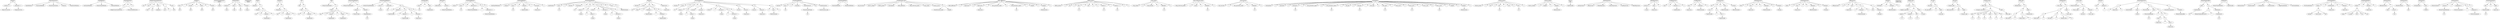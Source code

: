 ## This is a Graphviz .dot file (http://www.graphviz.org/)
## You can use the command 'dot -Tpdf this.dot > out.pdf' to render it.
digraph G {
group1864717649 [shape=record,label="Program:\n( )"];
assignment895888741 [label="contents+= *"];
rulecall1693001921 [label=TopLevelConstruct];
assignment259975155 [label="commands+= *"];
rulecall65193461 [label=Pragmadirectives];
alternatives1185453829 [shape=record,label="TopLevelConstruct:\n\|"];
rulecall422523322 [label=TypeDefinition];
rulecall1117882288 [label=FunctionDefinition];
rulecall983081320 [label=FunctionSpecfication];
rulecall792729251 [label=Theorem];
rulecall768781553 [label=TransformDefinition];
alternatives1669346044 [shape=record,label="TypeDefinition:\n\|"];
rulecall476863493 [label=SumTypeDefinition];
rulecall859223077 [label=ProductTypeDefinition];
rulecall188425110 [label=SubTypeDefinition];
group1775171551 [shape=record,label="Pragmadirectives:\n( )"];
keyword398197399 [label="'%'"];
alternatives296557529 [label="\|"];
rulecall1138273769 [label=BridgeConnectionDirective];
rulecall1572264514 [label=ProcessModelDirective];
keyword711574489 [label="';'?"];
group1399023262 [shape=record,label="BridgeConnectionDirective:\n( )"];
keyword1431453438 [label="'use'"];
keyword1054706396 [label="'acl2'"];
alternatives1523511765 [label="\|"];
keyword315702148 [label="'host'"];
keyword1446007534 [label="'@'"];
assignment74037662 [label="host= "];
rulecall688173215 [label=Ipaddress];
alternatives848474912 [label="\|"];
keyword1726034110 [label="'port'"];
keyword797819061 [label="':'"];
assignment595660179 [label="port= "];
rulecall70099312 [label=INT];
group1806042507 [shape=record,label="Ipaddress:\n( )"];
assignment711981090 [label="first= "];
rulecall19502441 [label=INT];
keyword1751552541 [label="'.'"];
assignment859261127 [label="second= "];
rulecall1716263019 [label=INT];
keyword730024726 [label="'.'"];
assignment1999225345 [label="third= "];
rulecall2119290195 [label=INT];
keyword2027425202 [label="'.'"];
assignment1228022340 [label="fourth= "];
rulecall1882380457 [label=INT];
assignment16365737 [shape=record,label="ProcessModelDirective:\ncheck?= "];
keyword955547801 [label="'check'"];
alternatives1611441601 [shape=record,label="PrimitiveType:\n\|"];
assignment102620921 [label="boolean?= "];
keyword1265373795 [label="'bool'"];
assignment1459659743 [label="char?= "];
keyword1386690131 [label="'char'"];
assignment983941352 [label="int?= "];
keyword292627157 [label="'int'"];
assignment1136489855 [label="string?= "];
keyword683919093 [label="'string'"];
rulecall27967830 [shape=record,label="TypeElement:\nOption"];
alternatives1022747013 [shape=record,label="Option:\n\|"];
rulecall1636916423 [label=Sequence];
group613030724 [label="( )"];
action204772391 [label="{Option}"];
group989204282 [label="( )"];
keyword689715240 [label="'opt'"];
keyword1572361844 [label="'\<'"];
assignment1971680328 [label="element= "];
rulecall2139105821 [label=TypeElement];
keyword932548797 [label="'\>'"];
alternatives679570381 [shape=record,label="Sequence:\n\|"];
rulecall695103435 [label=Set];
group1995996577 [label="( )"];
action148267425 [label="{Sequence}"];
group324868222 [label="( )"];
keyword815908571 [label="'seq'"];
keyword83992603 [label="'\<'"];
assignment1054933619 [label="element= "];
rulecall408695839 [label=TypeElement];
keyword1166304057 [label="'\>'"];
alternatives2066604620 [shape=record,label="Set:\n\|"];
rulecall1316847578 [label=Map];
group1940165706 [label="( )"];
action1172366039 [label="{Set}"];
group589028601 [label="( )"];
keyword925918548 [label="'set'"];
keyword1625399612 [label="'\<'"];
assignment576000429 [label="element= "];
rulecall1599401226 [label=TypeElement];
keyword1811560817 [label="'\>'"];
alternatives117411187 [shape=record,label="Map:\n\|"];
rulecall204287096 [label=PrimaryTypeElement];
group1961471050 [label="( )"];
action1323446807 [label="{Map}"];
group881633965 [label="( )"];
keyword1369902760 [label="'map'"];
keyword1754624810 [label="'\<'"];
assignment926455461 [label="domain= "];
rulecall1722845997 [label=TypeElement];
keyword252386077 [label="','"];
assignment1279538677 [label="range= "];
rulecall1060769638 [label=TypeElement];
keyword1563497039 [label="'\>'"];
group179648775 [shape=record,label="PrimaryTypeElement:\n( )"];
action1731415609 [label="{PrimaryTypeElement}"];
alternatives136133766 [label="\|"];
assignment1567356064 [label="primary= "];
rulecall2125828875 [label=PrimitiveType];
assignment51009634 [label="typeref= "];
crossreference1645395337 [label="\[TypeDefinition\]"];
rulecall1616808863 [label=ID];
group849441108 [shape=record,label="ProductTypeDefinition:\n( )"];
action1673131562 [label="{ProductTypeDefinition}"];
assignment347136289 [label="struct?= ?"];
keyword10916443 [label="'struct'"];
assignment968124618 [label="productID= "];
rulecall361808240 [label=ID];
group112890634 [label="( )?"];
keyword851115468 [label="'{'"];
assignment684859753 [label="element+= "];
rulecall1004207682 [label=TypedVariable];
group1772751088 [label="( )*"];
keyword211541140 [label="','"];
assignment905673991 [label="element+= "];
rulecall1505738004 [label=TypedVariable];
group1626067803 [label="( )?"];
keyword851889326 [label="'|'"];
assignment1547406516 [label="invariant= "];
rulecall663766391 [label=Expression];
keyword2026425658 [label="'}'"];
group1174906995 [shape=record,label="TypedVariable:\n( )"];
assignment1109442465 [label="name= "];
rulecall1123997053 [label=ID];
keyword2095145221 [label="':'"];
assignment131992282 [label="type= "];
rulecall613214642 [label=TypeElement];
group1086615607 [shape=record,label="Alternative:\n( )"];
action1948586095 [label="{Alternative}"];
assignment54242983 [label="product= "];
rulecall1959066816 [label=ProductTypeDefinition];
group400719783 [shape=record,label="SumTypeDefinition:\n( )"];
keyword1268298588 [label="'variant'"];
assignment352875038 [label="name= "];
rulecall1182379651 [label=ID];
keyword1113783980 [label="'{'"];
assignment1282320367 [label="alternatives+= "];
rulecall446739710 [label=ProductTypeDefinition];
group287706271 [label="( )*"];
keyword1155798921 [label="','"];
assignment2106360101 [label="alternatives+= "];
rulecall1653923118 [label=ProductTypeDefinition];
keyword1131902743 [label="'}'"];
group667646127 [shape=record,label="SubTypeDefinition:\n( )"];
action1054294234 [label="{SubTypeDefinition}"];
keyword2062456707 [label="'subtype'"];
assignment47814662 [label="name= "];
rulecall2116781810 [label=ID];
keyword2055129213 [label="'{'"];
assignment1948387902 [label="element= "];
rulecall980788500 [label=TypedVariable];
keyword407615678 [label="'|'"];
assignment343586538 [label="invariant= "];
rulecall535826524 [label=Expression];
keyword1894591905 [label="'}'"];
group1739029421 [shape=record,label="FunctionSpecfication:\n( )"];
keyword585937327 [label="'specification'"];
assignment1667272446 [label="name= "];
rulecall2063152918 [label=ID];
keyword652165623 [label="'('"];
keyword1635384650 [label="'function'"];
assignment109680869 [label="funcName= "];
rulecall905662117 [label=ID];
keyword1769435412 [label="'('"];
group1196053213 [label="( )?"];
assignment231646305 [label="param+= "];
rulecall1647271195 [label=Param];
group813854619 [label="( )*"];
keyword625680364 [label="','"];
assignment1566460552 [label="param+= "];
rulecall1157694397 [label=Param];
keyword1717326385 [label="')'"];
group454399337 [label="( )?"];
keyword883984009 [label="'returns'"];
keyword2036430665 [label="'('"];
assignment2099806094 [label="returnlist+= "];
rulecall1252070303 [label=Param];
group2056605836 [label="( )*"];
keyword146582440 [label="','"];
assignment911634750 [label="returnlist+= "];
rulecall1948885376 [label=Param];
keyword610832057 [label="')'"];
keyword1231323255 [label="')'"];
keyword1279182820 [label="'{'"];
assignment1965181506 [label="expr= "];
rulecall358555417 [label=BlockStatement];
keyword2027242237 [label="'}'"];
group1114553316 [shape=record,label="Theorem:\n( )"];
keyword628726193 [label="'theorem'"];
assignment1211362768 [label="name= "];
rulecall446930049 [label=ID];
group757441962 [label="( )?"];
keyword1148720558 [label="'forall'"];
keyword326249884 [label="'('"];
assignment364117223 [label="foralltag+= "];
rulecall356193038 [label=TypedVariable];
group292200802 [label="( )*"];
keyword334913566 [label="','"];
assignment430502467 [label="foralltag+= "];
rulecall1422274843 [label=TypedVariable];
keyword274987856 [label="')'"];
keyword808820690 [label="'|'?"];
assignment1850825085 [label="expression= "];
rulecall1612422430 [label=Expression];
group200991557 [shape=record,label="FunctionDefinition:\n( )"];
keyword72097809 [label="'function'"];
assignment412869701 [label="name= "];
rulecall2087046298 [label=ID];
keyword542763160 [label="'('"];
group1164974122 [label="( )?"];
assignment34501901 [label="param+= "];
rulecall1348298954 [label=Param];
group1060067185 [label="( )*"];
keyword2061216246 [label="','"];
assignment185343421 [label="param+= "];
rulecall816594734 [label=Param];
keyword1971151509 [label="')'"];
group1380905429 [label="( )?"];
keyword969207764 [label="'assumes'"];
assignment1749086861 [label="assumes= "];
rulecall756684840 [label=Expression];
group1983335642 [label="( )?"];
keyword1406323600 [label="'returns'"];
keyword1299588209 [label="'('"];
assignment575501256 [label="returnlist+= "];
rulecall1850784455 [label=Param];
group731607766 [label="( )*"];
keyword1471319672 [label="','"];
assignment505963637 [label="returnlist+= "];
rulecall1967481845 [label=Param];
keyword95990345 [label="')'"];
group1186610632 [label="( )?"];
keyword468509350 [label="'ensures'"];
assignment1164468453 [label="ensures= "];
rulecall1737977411 [label=Expression];
group92453115 [label="( )?"];
keyword314671614 [label="'measure'"];
assignment1858386130 [label="measure= "];
rulecall1756205735 [label=Expression];
group2021177897 [label="( )"];
keyword1713904297 [label="'{'"];
assignment761347222 [label="expr= "];
rulecall694004535 [label=BlockStatement];
keyword348779975 [label="'}'"];
group840063141 [shape=record,label="TransformDefinition:\n( )"];
keyword380852221 [label="'function'"];
assignment1383285263 [label="name= "];
rulecall156234315 [label=ID];
keyword691553463 [label="'='"];
keyword632877778 [label="'transform'"];
assignment1838399312 [label="transformed_fn= "];
crossreference465097987 [label="\[TransformableType\]"];
rulecall1884174143 [label=ID];
keyword302146950 [label="'by'"];
assignment1645945257 [label="transformation= "];
rulecall1071046692 [label="transformation_type"];
alternatives1050730286 [shape=record,label="TransformableType:\n\|"];
rulecall1057993513 [label=FunctionDefinition];
rulecall69389064 [label=TransformDefinition];
alternatives209575016 [shape=record,label="transformation_type:\n\|"];
rulecall882654054 [label="tail_recursion"];
rulecall1984450599 [label="remove_cdring"];
rulecall1679863661 [label="flatten_param"];
rulecall115122461 [label=isomorphism];
rulecall1397681579 [label="finite_difference"];
rulecall1739806349 [label="drop_irrelevant_param"];
rulecall109696721 [label="wrap_output"];
rulecall1706974036 [label="rename_param"];
group1094304253 [label="( )"];
action1011081321 [label="{transformation_type}"];
rulecall1957992046 [label=simplify];
group1665599319 [shape=record,label="finite_difference:\n( )"];
keyword1820198123 [label="'finite_difference'"];
keyword1335751077 [label="'{'"];
keyword524949982 [label="'expression'"];
keyword1156368607 [label="'='"];
assignment1487521269 [label="expression= "];
rulecall2014906268 [label=Expression];
keyword928150952 [label="','"];
keyword366668205 [label="'new_parameter_name'"];
keyword55181454 [label="'='"];
assignment861913756 [label="new_parameter_name= "];
rulecall386141802 [label=ID];
keyword1431374502 [label="','"];
keyword105660146 [label="'simplify'"];
keyword1271551877 [label="'='"];
assignment2081056712 [label="simplify= "];
rulecall567498453 [label=BooleanLiteral];
keyword1175410611 [label="'}'"];
group1608533640 [shape=record,label="flatten_param:\n( )"];
keyword1895521947 [label="'flatten_param'"];
keyword1269156783 [label="'{'"];
keyword2007744423 [label="'old'"];
keyword706900956 [label="'='"];
assignment8908677 [label="old= "];
rulecall1696244873 [label=ID];
keyword1340504330 [label="','"];
keyword1994608569 [label="'new'"];
keyword1227324711 [label="'='"];
keyword2041161318 [label="'\['"];
assignment91995760 [label="newlist+= "];
rulecall1770629089 [label=ID];
keyword456466866 [label="','"];
assignment790310436 [label="newlist+= +"];
rulecall2001440137 [label=ID];
keyword1406769710 [label="'\]'"];
keyword1632835926 [label="'}'"];
group391078230 [shape=record,label="wrap_output:\n( )"];
keyword1011061235 [label="'wrap_output'"];
keyword601121983 [label="'{'"];
keyword1513377850 [label="'wrap_function'"];
keyword916312059 [label="'='"];
assignment384900306 [label="identifier= "];
rulecall377516847 [label=ID];
keyword1858950213 [label="'}'"];
group913812592 [shape=record,label="drop_irrelevant_param:\n( )"];
keyword687747552 [label="'drop_irrelevant_param'"];
keyword1030895323 [label="'{'"];
keyword957948492 [label="'param'"];
keyword847650099 [label="'='"];
assignment1806584754 [label="identifier= "];
rulecall1204190450 [label=ID];
keyword926760196 [label="'}'"];
group902873429 [shape=record,label="tail_recursion:\n( )"];
keyword750448518 [label="'tail_recursion'"];
keyword1492072207 [label="'{'"];
keyword107275275 [label="'new_parameter_name'"];
keyword890062843 [label="'='"];
assignment1320179715 [label="identifier= "];
rulecall1866877333 [label=ID];
keyword1319349450 [label="'}'"];
group298715258 [shape=record,label="isomorphism:\n( )"];
keyword1567767040 [label="'isomorphism'"];
keyword10865370 [label="'{'"];
keyword1395913720 [label="'parameter'"];
keyword853519420 [label="'='"];
assignment2117153373 [label="parameter= "];
rulecall1357698139 [label=ID];
keyword478953869 [label="','"];
keyword1409130604 [label="'new_parameter_name'"];
keyword615109524 [label="'='"];
assignment315721046 [label="new_parameter_name= "];
rulecall1823424168 [label=ID];
keyword1391398289 [label="','"];
keyword942690603 [label="'old_type'"];
keyword651532366 [label="'='"];
assignment865777730 [label="old_type= "];
rulecall431208485 [label=ID];
keyword598743857 [label="','"];
keyword690872545 [label="'new_type'"];
keyword1335035182 [label="'='"];
assignment1273359977 [label="new_type= "];
rulecall1747918263 [label=ID];
keyword784581307 [label="','"];
keyword2041448504 [label="'old_to_new'"];
keyword492578754 [label="'='"];
assignment219042683 [label="old_to_new= "];
rulecall1038655099 [label=ID];
keyword881770038 [label="','"];
keyword1217461586 [label="'new_to_old'"];
keyword930806448 [label="'='"];
assignment1310241122 [label="new_to_old= "];
rulecall262592921 [label=ID];
keyword1083428690 [label="','"];
keyword542904970 [label="'simplify'"];
keyword734274626 [label="'='"];
assignment311909042 [label="simplify= "];
rulecall1285615341 [label=BooleanLiteral];
keyword212368817 [label="'}'"];
group105164370 [shape=record,label="rename_param:\n( )"];
keyword783165154 [label="'rename_param'"];
keyword1706189404 [label="'{'"];
keyword716758702 [label="'old'"];
keyword162386837 [label="'='"];
assignment1458273652 [label="old= "];
rulecall549274999 [label=ID];
keyword1276944992 [label="','"];
keyword726331661 [label="'new'"];
keyword650590669 [label="'='"];
assignment1822119583 [label="new= "];
rulecall1170073294 [label=ID];
keyword964929005 [label="'}'"];
group647363137 [shape=record,label="remove_cdring:\n( )"];
keyword277643170 [label="'remove_cdring'"];
keyword976052459 [label="'{'"];
keyword514131598 [label="'simplify'"];
keyword392933609 [label="'='"];
assignment1684651209 [label="simplify= "];
rulecall890417815 [label=BooleanLiteral];
keyword62211021 [label="'}'"];
assignment1234388906 [shape=record,label="Param:\ntag= "];
rulecall1622488485 [label=TypedVariable];
alternatives1075029294 [shape=record,label="BlockStatement:\n\|"];
rulecall1771126218 [label=LetExpression];
rulecall988584261 [label=IfExpression];
rulecall1941805984 [label=WhenExpression];
rulecall786070060 [label=UnlessExpression];
rulecall1321561424 [label=CondExpression];
rulecall280884092 [label=BlockExpression];
group255986256 [shape=record,label="BlockExpression:\n( )"];
assignment1924401806 [label="isreturn?= ?"];
keyword394151525 [label="'return'"];
assignment1755804133 [label="expr= "];
rulecall721527987 [label=Expression];
keyword1999173163 [label="';'"];
group622486074 [shape=record,label="CondExpression:\n( )"];
keyword1085429138 [label="'cond'"];
keyword323562552 [label="'{'"];
assignment601885140 [label="branches+= +"];
rulecall1436394528 [label=CondBranches];
keyword122774980 [label="'}'"];
group1571004922 [shape=record,label="CondBranches:\n( )"];
assignment2125380915 [label="test= "];
rulecall1177201250 [label=Expression];
keyword1255774246 [label="'{'"];
assignment179657974 [label="thenexpr= "];
rulecall33111990 [label=BlockStatement];
keyword311688273 [label="'}'"];
group344805005 [shape=record,label="LetExpression:\n( )"];
keyword880800262 [label="'let'"];
group2092134320 [label="( )"];
assignment1901028611 [label="vars+= "];
rulecall264807553 [label=TypedVariable];
group1147967676 [label="( )*"];
keyword591765870 [label="','"];
assignment698924920 [label="vars+= "];
rulecall1670310496 [label=TypedVariable];
keyword1132935125 [label="'='"];
assignment1304932378 [label="first= "];
rulecall561546661 [label=BlockStatement];
assignment900838912 [label="second= "];
rulecall1332877052 [label=BlockStatement];
group1069885544 [shape=record,label="WhenExpression:\n( )"];
keyword1517672344 [label="'when'"];
keyword1657568096 [label="'('"];
assignment1029063731 [label="test= "];
rulecall734440857 [label=Expression];
keyword1601926766 [label="')'"];
keyword1584206234 [label="'{'"];
assignment1368764856 [label="thenexpr= "];
rulecall1327588470 [label=BlockStatement];
keyword1265480698 [label="'}'"];
assignment2109381324 [label="elseexpr= "];
rulecall31390898 [label=Elseexpr];
group1159211563 [shape=record,label="UnlessExpression:\n( )"];
keyword1674355473 [label="'unless'"];
keyword1242114398 [label="'('"];
assignment1019508673 [label="test= "];
rulecall948525824 [label=Expression];
keyword1054585643 [label="')'"];
keyword1033580151 [label="'{'"];
assignment578694266 [label="thenexpr= "];
rulecall1356673646 [label=BlockStatement];
keyword863801781 [label="'}'"];
assignment1467021627 [label="elseexpr= "];
rulecall71176787 [label=Elseexpr];
group1036590840 [shape=record,label="IfExpression:\n( )"];
action1785709005 [label="{IfExpression}"];
keyword973489306 [label="'if'"];
keyword1314809091 [label="'('"];
assignment999660782 [label="test= "];
rulecall1676717375 [label=Expression];
keyword794842104 [label="')'"];
group659222554 [label="( )"];
keyword436334477 [label="'{'"];
assignment233071311 [label="thenexpr= "];
rulecall548802328 [label=BlockStatement];
keyword1351414068 [label="'}'"];
group1164181807 [label="( )"];
keyword1807282518 [label="'else'"];
assignment2070343158 [label="elseexpr= "];
rulecall1280616191 [label=Elseexpr];
group702327587 [shape=record,label="Elseexpr:\n( )"];
action96656655 [label="{Elseexpr}"];
keyword1225230620 [label="'{'"];
assignment537767325 [label="elseexpr= "];
rulecall1816432396 [label=BlockStatement];
keyword2138901806 [label="'}'"];
rulecall779904217 [shape=record,label="Expression:\nImplies_expr"];
group180823220 [shape=record,label="Implies_expr:\n( )"];
rulecall475914749 [label="Or_expr"];
group1198199092 [label="( )*"];
action253741626 [label="{Implies_expr.left=}"];
alternatives412918410 [label="\|"];
assignment734910377 [label="implies?= "];
keyword875594069 [label="'==\>'"];
assignment1167053811 [label="implied?= "];
keyword947564858 [label="'\<=='"];
assignment2102348035 [label="iff?= "];
keyword1304774102 [label="'\<=\>'"];
assignment1986926550 [label="right= "];
rulecall712536945 [label="Or_expr"];
group468753216 [shape=record,label="Or_expr:\n( )"];
rulecall817765006 [label="And_expr"];
group477159020 [label="( )*"];
action2080162753 [label="{Or_expr.left=}"];
keyword2108341199 [label="'||'"];
assignment1654592929 [label="right= "];
rulecall2022061088 [label="And_expr"];
group1710821946 [shape=record,label="And_expr:\n( )"];
rulecall2033222055 [label="Compare_expr"];
group1294317961 [label="( )*"];
action1460510609 [label="{And_expr.left=}"];
keyword509838948 [label="'\&\&'"];
assignment858140496 [label="right= "];
rulecall190328177 [label="Compare_expr"];
group1403990348 [shape=record,label="Compare_expr:\n( )"];
rulecall847097017 [label="Math_expr"];
group1751506367 [label="( )*"];
action1781999217 [label="{Compare_expr.left=}"];
alternatives1751767240 [label="\|"];
assignment1114022360 [label="geq?= "];
keyword78119950 [label="'\>='"];
assignment1467985476 [label="leq?= "];
keyword1911981051 [label="'\<='"];
assignment115971196 [label="eq?= "];
keyword1109752027 [label="'=='"];
assignment1745019733 [label="neq?= "];
keyword766397685 [label="'!='"];
assignment1731094344 [label="gt?= "];
keyword237250774 [label="'\>'"];
assignment1908632076 [label="lt?= "];
keyword785729829 [label="'\<'"];
assignment987066256 [label="right= "];
rulecall657238140 [label="Math_expr"];
group353927812 [shape=record,label="Math_expr:\n( )"];
rulecall877233210 [label=Multiplication];
group2145458465 [label="( )*"];
alternatives2071587737 [label="\|"];
group1791074953 [label="( )"];
action991691255 [label="{Plus.left=}"];
keyword1279471524 [label="'+'"];
group2027040918 [label="( )"];
action526385391 [label="{Minus.left=}"];
keyword1143515469 [label="'-'"];
assignment298029155 [label="right= "];
rulecall2021413965 [label=Multiplication];
group1728333013 [shape=record,label="Multiplication:\n( )"];
rulecall463909184 [label="Unary_expr"];
group1718086585 [label="( )*"];
alternatives1806315422 [label="\|"];
group1911476378 [label="( )"];
action881397918 [label="{Multi.left=}"];
keyword1844055957 [label="'*'"];
group1468402537 [label="( )"];
action1357609731 [label="{Div.left=}"];
keyword748325984 [label="'/'"];
group288467137 [label="( )"];
action1980441805 [label="{Modulo.left=}"];
keyword2108914284 [label="'%'"];
assignment87167030 [label="right= "];
rulecall425318385 [label="Unary_expr"];
alternatives911975771 [shape=record,label="Unary_expr:\n\|"];
rulecall315839996 [label=PrimaryExpression];
group1348323814 [label="( )"];
action1174126715 [label="{Unary_expr}"];
assignment306864490 [label="op= "];
rulecall2035318533 [label=OpUnary];
assignment1199344432 [label="operand= "];
rulecall1553953724 [label="Unary_expr"];
alternatives488577140 [shape=record,label="OpUnary:\n\|"];
assignment1741546629 [label="not?= "];
keyword1154205255 [label="'!'"];
assignment1676566513 [label="negation?= "];
keyword114767680 [label="'-'"];
alternatives238420691 [shape=record,label="PrimaryExpression:\n\|"];
group349508780 [label="( )"];
keyword97894416 [label="'('"];
rulecall2001778992 [label=Expression];
keyword981961437 [label="')'"];
group77146052 [label="( )"];
action953496463 [label="{LiteralValue}"];
assignment321630661 [label="value= "];
rulecall360452127 [label=Literal];
group1486271091 [label="( )"];
action1238285221 [label="{FunctionCall}"];
assignment128290496 [label="func= "];
crossreference1923910339 [label="\[FunctionDefinition\]"];
rulecall524594127 [label=ID];
group594229265 [label="( )"];
keyword135491890 [label="'('"];
group520034401 [label="( )?"];
assignment610259618 [label="args+= "];
rulecall1876598333 [label=Expression];
group1578032520 [label="( )*"];
keyword1292348826 [label="','"];
assignment735942731 [label="args+= "];
rulecall2012986918 [label=Expression];
keyword1900909904 [label="')'"];
group1502078060 [label="( )"];
action689764795 [label="{VariableAssignment}"];
assignment1858351891 [label="variable= "];
rulecall1933495438 [label=ElementTagQualifier];
group368894465 [shape=record,label="ElementTagQualifier:\n( )"];
assignment1533218852 [label="child= "];
crossreference342945008 [label="\[Subelement\]"];
rulecall296683596 [label=ID];
group1672551570 [label="( )*"];
group537969392 [label="( )"];
action865385838 [label="{ElementTagQualifier.left=}"];
keyword1519398456 [label="'.'"];
assignment825162868 [label="subelement= "];
crossreference395292643 [label="\[Subelement\]"];
rulecall31858609 [label=ID];
alternatives1524371547 [shape=record,label="Subelement:\n\|"];
rulecall483891752 [label=ProductTypeDefinition];
rulecall1984814822 [label=TypedVariable];
alternatives1197956105 [shape=record,label="Literal:\n\|"];
rulecall2097398390 [label=BooleanLiteral];
rulecall1571098916 [label=NumberLiteral];
rulecall1158110872 [label=StringLiteral];
rulecall956159269 [label=ProductLiteral];
rulecall1536073790 [label=SingleValueBuiltins];
rulecall777496154 [label=TwoValueBuiltins];
group1364971158 [shape=record,label="TwoValueBuiltins:\n( )"];
action123305317 [label="{TwoValueBuiltins}"];
assignment695775968 [label="builtin= "];
alternatives982426851 [label="\|"];
keyword900653658 [label="'member'"];
keyword2035291103 [label="'remove_first'"];
keyword357781927 [label="'add'"];
keyword1513440850 [label="'('"];
assignment407622524 [label="firstElement= "];
rulecall1643967809 [label=Expression];
keyword1856851632 [label="','"];
assignment517636833 [label="element= "];
rulecall1481405045 [label=Expression];
keyword1587331776 [label="')'"];
group1522589549 [shape=record,label="SingleValueBuiltins:\n( )"];
assignment273122142 [label="builtin= "];
alternatives723752185 [label="\|"];
keyword319936927 [label="'empty'"];
keyword1341540135 [label="'is_empty'"];
keyword1661427956 [label="'first'"];
keyword1421124657 [label="'rest'"];
keyword1232355865 [label="'last'"];
keyword877063023 [label="'('"];
assignment1822305747 [label="element= "];
rulecall1302050621 [label=Expression];
keyword494569821 [label="')'"];
group1987408993 [shape=record,label="BooleanLiteral:\n( )"];
action1970005075 [label="{BooleanLiteral}"];
alternatives1753661336 [label="\|"];
keyword570422196 [label="'false'"];
assignment2087996822 [label="isTrue?= "];
keyword1452762935 [label="'true'"];
group187721730 [shape=record,label="NumberLiteral:\n( )"];
action1426868355 [label="{NumberLiteral}"];
assignment189445961 [label="value= "];
rulecall1711921096 [label=INT];
group1852953459 [shape=record,label="StringLiteral:\n( )"];
action1502529134 [label="{StringLiteral}"];
assignment127980265 [label="value= "];
rulecall792719938 [label=STRING];
group1328895645 [shape=record,label="ProductLiteral:\n( )"];
action1613186211 [label="{ProductLiteral}"];
assignment1628562900 [label="product= "];
crossreference829204054 [label="\[ProductTypeDefinition\]"];
rulecall1418235736 [label=ID];
keyword248564534 [label="'{'"];
assignment1610719357 [label="assignment+= "];
rulecall881583165 [label=ProductAssignment];
group619270075 [label="( )*"];
keyword745060715 [label="','"];
assignment1091040979 [label="assignment+= "];
rulecall709253314 [label=ProductAssignment];
keyword1153191590 [label="'}'"];
group762713275 [shape=record,label="ProductAssignment:\n( )"];
assignment1404690088 [label="left= "];
crossreference1268845653 [label="\[TypedVariable\]"];
rulecall1833874169 [label=ID];
keyword1887477799 [label="'='"];
assignment1842445313 [label="right= "];
rulecall777066058 [label=Expression];
assignment895888741->rulecall1693001921 [];
group1864717649->assignment895888741 [];
assignment259975155->rulecall65193461 [];
group1864717649->assignment259975155 [];
alternatives1185453829->rulecall422523322 [];
alternatives1185453829->rulecall1117882288 [];
alternatives1185453829->rulecall983081320 [];
alternatives1185453829->rulecall792729251 [];
alternatives1185453829->rulecall768781553 [];
alternatives1669346044->rulecall476863493 [];
alternatives1669346044->rulecall859223077 [];
alternatives1669346044->rulecall188425110 [];
group1775171551->keyword398197399 [];
alternatives296557529->rulecall1138273769 [];
alternatives296557529->rulecall1572264514 [];
group1775171551->alternatives296557529 [];
group1775171551->keyword711574489 [];
group1399023262->keyword1431453438 [];
group1399023262->keyword1054706396 [];
alternatives1523511765->keyword315702148 [];
alternatives1523511765->keyword1446007534 [];
group1399023262->alternatives1523511765 [];
assignment74037662->rulecall688173215 [];
group1399023262->assignment74037662 [];
alternatives848474912->keyword1726034110 [];
alternatives848474912->keyword797819061 [];
group1399023262->alternatives848474912 [];
assignment595660179->rulecall70099312 [];
group1399023262->assignment595660179 [];
assignment711981090->rulecall19502441 [];
group1806042507->assignment711981090 [];
group1806042507->keyword1751552541 [];
assignment859261127->rulecall1716263019 [];
group1806042507->assignment859261127 [];
group1806042507->keyword730024726 [];
assignment1999225345->rulecall2119290195 [];
group1806042507->assignment1999225345 [];
group1806042507->keyword2027425202 [];
assignment1228022340->rulecall1882380457 [];
group1806042507->assignment1228022340 [];
assignment16365737->keyword955547801 [];
assignment102620921->keyword1265373795 [];
alternatives1611441601->assignment102620921 [];
assignment1459659743->keyword1386690131 [];
alternatives1611441601->assignment1459659743 [];
assignment983941352->keyword292627157 [];
alternatives1611441601->assignment983941352 [];
assignment1136489855->keyword683919093 [];
alternatives1611441601->assignment1136489855 [];
alternatives1022747013->rulecall1636916423 [];
group613030724->action204772391 [];
group989204282->keyword689715240 [];
group989204282->keyword1572361844 [];
assignment1971680328->rulecall2139105821 [];
group989204282->assignment1971680328 [];
group989204282->keyword932548797 [];
group613030724->group989204282 [];
alternatives1022747013->group613030724 [];
alternatives679570381->rulecall695103435 [];
group1995996577->action148267425 [];
group324868222->keyword815908571 [];
group324868222->keyword83992603 [];
assignment1054933619->rulecall408695839 [];
group324868222->assignment1054933619 [];
group324868222->keyword1166304057 [];
group1995996577->group324868222 [];
alternatives679570381->group1995996577 [];
alternatives2066604620->rulecall1316847578 [];
group1940165706->action1172366039 [];
group589028601->keyword925918548 [];
group589028601->keyword1625399612 [];
assignment576000429->rulecall1599401226 [];
group589028601->assignment576000429 [];
group589028601->keyword1811560817 [];
group1940165706->group589028601 [];
alternatives2066604620->group1940165706 [];
alternatives117411187->rulecall204287096 [];
group1961471050->action1323446807 [];
group881633965->keyword1369902760 [];
group881633965->keyword1754624810 [];
assignment926455461->rulecall1722845997 [];
group881633965->assignment926455461 [];
group881633965->keyword252386077 [];
assignment1279538677->rulecall1060769638 [];
group881633965->assignment1279538677 [];
group881633965->keyword1563497039 [];
group1961471050->group881633965 [];
alternatives117411187->group1961471050 [];
group179648775->action1731415609 [];
assignment1567356064->rulecall2125828875 [];
alternatives136133766->assignment1567356064 [];
crossreference1645395337->rulecall1616808863 [];
assignment51009634->crossreference1645395337 [];
alternatives136133766->assignment51009634 [];
group179648775->alternatives136133766 [];
group849441108->action1673131562 [];
assignment347136289->keyword10916443 [];
group849441108->assignment347136289 [];
assignment968124618->rulecall361808240 [];
group849441108->assignment968124618 [];
group112890634->keyword851115468 [];
assignment684859753->rulecall1004207682 [];
group112890634->assignment684859753 [];
group1772751088->keyword211541140 [];
assignment905673991->rulecall1505738004 [];
group1772751088->assignment905673991 [];
group112890634->group1772751088 [];
group1626067803->keyword851889326 [];
assignment1547406516->rulecall663766391 [];
group1626067803->assignment1547406516 [];
group112890634->group1626067803 [];
group112890634->keyword2026425658 [];
group849441108->group112890634 [];
assignment1109442465->rulecall1123997053 [];
group1174906995->assignment1109442465 [];
group1174906995->keyword2095145221 [];
assignment131992282->rulecall613214642 [];
group1174906995->assignment131992282 [];
group1086615607->action1948586095 [];
assignment54242983->rulecall1959066816 [];
group1086615607->assignment54242983 [];
group400719783->keyword1268298588 [];
assignment352875038->rulecall1182379651 [];
group400719783->assignment352875038 [];
group400719783->keyword1113783980 [];
assignment1282320367->rulecall446739710 [];
group400719783->assignment1282320367 [];
group287706271->keyword1155798921 [];
assignment2106360101->rulecall1653923118 [];
group287706271->assignment2106360101 [];
group400719783->group287706271 [];
group400719783->keyword1131902743 [];
group667646127->action1054294234 [];
group667646127->keyword2062456707 [];
assignment47814662->rulecall2116781810 [];
group667646127->assignment47814662 [];
group667646127->keyword2055129213 [];
assignment1948387902->rulecall980788500 [];
group667646127->assignment1948387902 [];
group667646127->keyword407615678 [];
assignment343586538->rulecall535826524 [];
group667646127->assignment343586538 [];
group667646127->keyword1894591905 [];
group1739029421->keyword585937327 [];
assignment1667272446->rulecall2063152918 [];
group1739029421->assignment1667272446 [];
group1739029421->keyword652165623 [];
group1739029421->keyword1635384650 [];
assignment109680869->rulecall905662117 [];
group1739029421->assignment109680869 [];
group1739029421->keyword1769435412 [];
assignment231646305->rulecall1647271195 [];
group1196053213->assignment231646305 [];
group813854619->keyword625680364 [];
assignment1566460552->rulecall1157694397 [];
group813854619->assignment1566460552 [];
group1196053213->group813854619 [];
group1739029421->group1196053213 [];
group1739029421->keyword1717326385 [];
group454399337->keyword883984009 [];
group454399337->keyword2036430665 [];
assignment2099806094->rulecall1252070303 [];
group454399337->assignment2099806094 [];
group2056605836->keyword146582440 [];
assignment911634750->rulecall1948885376 [];
group2056605836->assignment911634750 [];
group454399337->group2056605836 [];
group454399337->keyword610832057 [];
group1739029421->group454399337 [];
group1739029421->keyword1231323255 [];
group1739029421->keyword1279182820 [];
assignment1965181506->rulecall358555417 [];
group1739029421->assignment1965181506 [];
group1739029421->keyword2027242237 [];
group1114553316->keyword628726193 [];
assignment1211362768->rulecall446930049 [];
group1114553316->assignment1211362768 [];
group757441962->keyword1148720558 [];
group757441962->keyword326249884 [];
assignment364117223->rulecall356193038 [];
group757441962->assignment364117223 [];
group292200802->keyword334913566 [];
assignment430502467->rulecall1422274843 [];
group292200802->assignment430502467 [];
group757441962->group292200802 [];
group757441962->keyword274987856 [];
group1114553316->group757441962 [];
group1114553316->keyword808820690 [];
assignment1850825085->rulecall1612422430 [];
group1114553316->assignment1850825085 [];
group200991557->keyword72097809 [];
assignment412869701->rulecall2087046298 [];
group200991557->assignment412869701 [];
group200991557->keyword542763160 [];
assignment34501901->rulecall1348298954 [];
group1164974122->assignment34501901 [];
group1060067185->keyword2061216246 [];
assignment185343421->rulecall816594734 [];
group1060067185->assignment185343421 [];
group1164974122->group1060067185 [];
group200991557->group1164974122 [];
group200991557->keyword1971151509 [];
group1380905429->keyword969207764 [];
assignment1749086861->rulecall756684840 [];
group1380905429->assignment1749086861 [];
group200991557->group1380905429 [];
group1983335642->keyword1406323600 [];
group1983335642->keyword1299588209 [];
assignment575501256->rulecall1850784455 [];
group1983335642->assignment575501256 [];
group731607766->keyword1471319672 [];
assignment505963637->rulecall1967481845 [];
group731607766->assignment505963637 [];
group1983335642->group731607766 [];
group1983335642->keyword95990345 [];
group200991557->group1983335642 [];
group1186610632->keyword468509350 [];
assignment1164468453->rulecall1737977411 [];
group1186610632->assignment1164468453 [];
group200991557->group1186610632 [];
group92453115->keyword314671614 [];
assignment1858386130->rulecall1756205735 [];
group92453115->assignment1858386130 [];
group200991557->group92453115 [];
group2021177897->keyword1713904297 [];
assignment761347222->rulecall694004535 [];
group2021177897->assignment761347222 [];
group2021177897->keyword348779975 [];
group200991557->group2021177897 [];
group840063141->keyword380852221 [];
assignment1383285263->rulecall156234315 [];
group840063141->assignment1383285263 [];
group840063141->keyword691553463 [];
group840063141->keyword632877778 [];
crossreference465097987->rulecall1884174143 [];
assignment1838399312->crossreference465097987 [];
group840063141->assignment1838399312 [];
group840063141->keyword302146950 [];
assignment1645945257->rulecall1071046692 [];
group840063141->assignment1645945257 [];
alternatives1050730286->rulecall1057993513 [];
alternatives1050730286->rulecall69389064 [];
alternatives209575016->rulecall882654054 [];
alternatives209575016->rulecall1984450599 [];
alternatives209575016->rulecall1679863661 [];
alternatives209575016->rulecall115122461 [];
alternatives209575016->rulecall1397681579 [];
alternatives209575016->rulecall1739806349 [];
alternatives209575016->rulecall109696721 [];
alternatives209575016->rulecall1706974036 [];
group1094304253->action1011081321 [];
group1094304253->rulecall1957992046 [];
alternatives209575016->group1094304253 [];
group1665599319->keyword1820198123 [];
group1665599319->keyword1335751077 [];
group1665599319->keyword524949982 [];
group1665599319->keyword1156368607 [];
assignment1487521269->rulecall2014906268 [];
group1665599319->assignment1487521269 [];
group1665599319->keyword928150952 [];
group1665599319->keyword366668205 [];
group1665599319->keyword55181454 [];
assignment861913756->rulecall386141802 [];
group1665599319->assignment861913756 [];
group1665599319->keyword1431374502 [];
group1665599319->keyword105660146 [];
group1665599319->keyword1271551877 [];
assignment2081056712->rulecall567498453 [];
group1665599319->assignment2081056712 [];
group1665599319->keyword1175410611 [];
group1608533640->keyword1895521947 [];
group1608533640->keyword1269156783 [];
group1608533640->keyword2007744423 [];
group1608533640->keyword706900956 [];
assignment8908677->rulecall1696244873 [];
group1608533640->assignment8908677 [];
group1608533640->keyword1340504330 [];
group1608533640->keyword1994608569 [];
group1608533640->keyword1227324711 [];
group1608533640->keyword2041161318 [];
assignment91995760->rulecall1770629089 [];
group1608533640->assignment91995760 [];
group1608533640->keyword456466866 [];
assignment790310436->rulecall2001440137 [];
group1608533640->assignment790310436 [];
group1608533640->keyword1406769710 [];
group1608533640->keyword1632835926 [];
group391078230->keyword1011061235 [];
group391078230->keyword601121983 [];
group391078230->keyword1513377850 [];
group391078230->keyword916312059 [];
assignment384900306->rulecall377516847 [];
group391078230->assignment384900306 [];
group391078230->keyword1858950213 [];
group913812592->keyword687747552 [];
group913812592->keyword1030895323 [];
group913812592->keyword957948492 [];
group913812592->keyword847650099 [];
assignment1806584754->rulecall1204190450 [];
group913812592->assignment1806584754 [];
group913812592->keyword926760196 [];
group902873429->keyword750448518 [];
group902873429->keyword1492072207 [];
group902873429->keyword107275275 [];
group902873429->keyword890062843 [];
assignment1320179715->rulecall1866877333 [];
group902873429->assignment1320179715 [];
group902873429->keyword1319349450 [];
group298715258->keyword1567767040 [];
group298715258->keyword10865370 [];
group298715258->keyword1395913720 [];
group298715258->keyword853519420 [];
assignment2117153373->rulecall1357698139 [];
group298715258->assignment2117153373 [];
group298715258->keyword478953869 [];
group298715258->keyword1409130604 [];
group298715258->keyword615109524 [];
assignment315721046->rulecall1823424168 [];
group298715258->assignment315721046 [];
group298715258->keyword1391398289 [];
group298715258->keyword942690603 [];
group298715258->keyword651532366 [];
assignment865777730->rulecall431208485 [];
group298715258->assignment865777730 [];
group298715258->keyword598743857 [];
group298715258->keyword690872545 [];
group298715258->keyword1335035182 [];
assignment1273359977->rulecall1747918263 [];
group298715258->assignment1273359977 [];
group298715258->keyword784581307 [];
group298715258->keyword2041448504 [];
group298715258->keyword492578754 [];
assignment219042683->rulecall1038655099 [];
group298715258->assignment219042683 [];
group298715258->keyword881770038 [];
group298715258->keyword1217461586 [];
group298715258->keyword930806448 [];
assignment1310241122->rulecall262592921 [];
group298715258->assignment1310241122 [];
group298715258->keyword1083428690 [];
group298715258->keyword542904970 [];
group298715258->keyword734274626 [];
assignment311909042->rulecall1285615341 [];
group298715258->assignment311909042 [];
group298715258->keyword212368817 [];
group105164370->keyword783165154 [];
group105164370->keyword1706189404 [];
group105164370->keyword716758702 [];
group105164370->keyword162386837 [];
assignment1458273652->rulecall549274999 [];
group105164370->assignment1458273652 [];
group105164370->keyword1276944992 [];
group105164370->keyword726331661 [];
group105164370->keyword650590669 [];
assignment1822119583->rulecall1170073294 [];
group105164370->assignment1822119583 [];
group105164370->keyword964929005 [];
group647363137->keyword277643170 [];
group647363137->keyword976052459 [];
group647363137->keyword514131598 [];
group647363137->keyword392933609 [];
assignment1684651209->rulecall890417815 [];
group647363137->assignment1684651209 [];
group647363137->keyword62211021 [];
assignment1234388906->rulecall1622488485 [];
alternatives1075029294->rulecall1771126218 [];
alternatives1075029294->rulecall988584261 [];
alternatives1075029294->rulecall1941805984 [];
alternatives1075029294->rulecall786070060 [];
alternatives1075029294->rulecall1321561424 [];
alternatives1075029294->rulecall280884092 [];
assignment1924401806->keyword394151525 [];
group255986256->assignment1924401806 [];
assignment1755804133->rulecall721527987 [];
group255986256->assignment1755804133 [];
group255986256->keyword1999173163 [];
group622486074->keyword1085429138 [];
group622486074->keyword323562552 [];
assignment601885140->rulecall1436394528 [];
group622486074->assignment601885140 [];
group622486074->keyword122774980 [];
assignment2125380915->rulecall1177201250 [];
group1571004922->assignment2125380915 [];
group1571004922->keyword1255774246 [];
assignment179657974->rulecall33111990 [];
group1571004922->assignment179657974 [];
group1571004922->keyword311688273 [];
group344805005->keyword880800262 [];
assignment1901028611->rulecall264807553 [];
group2092134320->assignment1901028611 [];
group1147967676->keyword591765870 [];
assignment698924920->rulecall1670310496 [];
group1147967676->assignment698924920 [];
group2092134320->group1147967676 [];
group344805005->group2092134320 [];
group344805005->keyword1132935125 [];
assignment1304932378->rulecall561546661 [];
group344805005->assignment1304932378 [];
assignment900838912->rulecall1332877052 [];
group344805005->assignment900838912 [];
group1069885544->keyword1517672344 [];
group1069885544->keyword1657568096 [];
assignment1029063731->rulecall734440857 [];
group1069885544->assignment1029063731 [];
group1069885544->keyword1601926766 [];
group1069885544->keyword1584206234 [];
assignment1368764856->rulecall1327588470 [];
group1069885544->assignment1368764856 [];
group1069885544->keyword1265480698 [];
assignment2109381324->rulecall31390898 [];
group1069885544->assignment2109381324 [];
group1159211563->keyword1674355473 [];
group1159211563->keyword1242114398 [];
assignment1019508673->rulecall948525824 [];
group1159211563->assignment1019508673 [];
group1159211563->keyword1054585643 [];
group1159211563->keyword1033580151 [];
assignment578694266->rulecall1356673646 [];
group1159211563->assignment578694266 [];
group1159211563->keyword863801781 [];
assignment1467021627->rulecall71176787 [];
group1159211563->assignment1467021627 [];
group1036590840->action1785709005 [];
group1036590840->keyword973489306 [];
group1036590840->keyword1314809091 [];
assignment999660782->rulecall1676717375 [];
group1036590840->assignment999660782 [];
group1036590840->keyword794842104 [];
group659222554->keyword436334477 [];
assignment233071311->rulecall548802328 [];
group659222554->assignment233071311 [];
group659222554->keyword1351414068 [];
group1036590840->group659222554 [];
group1164181807->keyword1807282518 [];
assignment2070343158->rulecall1280616191 [];
group1164181807->assignment2070343158 [];
group1036590840->group1164181807 [];
group702327587->action96656655 [];
group702327587->keyword1225230620 [];
assignment537767325->rulecall1816432396 [];
group702327587->assignment537767325 [];
group702327587->keyword2138901806 [];
group180823220->rulecall475914749 [];
group1198199092->action253741626 [];
assignment734910377->keyword875594069 [];
alternatives412918410->assignment734910377 [];
assignment1167053811->keyword947564858 [];
alternatives412918410->assignment1167053811 [];
assignment2102348035->keyword1304774102 [];
alternatives412918410->assignment2102348035 [];
group1198199092->alternatives412918410 [];
assignment1986926550->rulecall712536945 [];
group1198199092->assignment1986926550 [];
group180823220->group1198199092 [];
group468753216->rulecall817765006 [];
group477159020->action2080162753 [];
group477159020->keyword2108341199 [];
assignment1654592929->rulecall2022061088 [];
group477159020->assignment1654592929 [];
group468753216->group477159020 [];
group1710821946->rulecall2033222055 [];
group1294317961->action1460510609 [];
group1294317961->keyword509838948 [];
assignment858140496->rulecall190328177 [];
group1294317961->assignment858140496 [];
group1710821946->group1294317961 [];
group1403990348->rulecall847097017 [];
group1751506367->action1781999217 [];
assignment1114022360->keyword78119950 [];
alternatives1751767240->assignment1114022360 [];
assignment1467985476->keyword1911981051 [];
alternatives1751767240->assignment1467985476 [];
assignment115971196->keyword1109752027 [];
alternatives1751767240->assignment115971196 [];
assignment1745019733->keyword766397685 [];
alternatives1751767240->assignment1745019733 [];
assignment1731094344->keyword237250774 [];
alternatives1751767240->assignment1731094344 [];
assignment1908632076->keyword785729829 [];
alternatives1751767240->assignment1908632076 [];
group1751506367->alternatives1751767240 [];
assignment987066256->rulecall657238140 [];
group1751506367->assignment987066256 [];
group1403990348->group1751506367 [];
group353927812->rulecall877233210 [];
group1791074953->action991691255 [];
group1791074953->keyword1279471524 [];
alternatives2071587737->group1791074953 [];
group2027040918->action526385391 [];
group2027040918->keyword1143515469 [];
alternatives2071587737->group2027040918 [];
group2145458465->alternatives2071587737 [];
assignment298029155->rulecall2021413965 [];
group2145458465->assignment298029155 [];
group353927812->group2145458465 [];
group1728333013->rulecall463909184 [];
group1911476378->action881397918 [];
group1911476378->keyword1844055957 [];
alternatives1806315422->group1911476378 [];
group1468402537->action1357609731 [];
group1468402537->keyword748325984 [];
alternatives1806315422->group1468402537 [];
group288467137->action1980441805 [];
group288467137->keyword2108914284 [];
alternatives1806315422->group288467137 [];
group1718086585->alternatives1806315422 [];
assignment87167030->rulecall425318385 [];
group1718086585->assignment87167030 [];
group1728333013->group1718086585 [];
alternatives911975771->rulecall315839996 [];
group1348323814->action1174126715 [];
assignment306864490->rulecall2035318533 [];
group1348323814->assignment306864490 [];
assignment1199344432->rulecall1553953724 [];
group1348323814->assignment1199344432 [];
alternatives911975771->group1348323814 [];
assignment1741546629->keyword1154205255 [];
alternatives488577140->assignment1741546629 [];
assignment1676566513->keyword114767680 [];
alternatives488577140->assignment1676566513 [];
group349508780->keyword97894416 [];
group349508780->rulecall2001778992 [];
group349508780->keyword981961437 [];
alternatives238420691->group349508780 [];
group77146052->action953496463 [];
assignment321630661->rulecall360452127 [];
group77146052->assignment321630661 [];
alternatives238420691->group77146052 [];
group1486271091->action1238285221 [];
crossreference1923910339->rulecall524594127 [];
assignment128290496->crossreference1923910339 [];
group1486271091->assignment128290496 [];
group594229265->keyword135491890 [];
assignment610259618->rulecall1876598333 [];
group520034401->assignment610259618 [];
group1578032520->keyword1292348826 [];
assignment735942731->rulecall2012986918 [];
group1578032520->assignment735942731 [];
group520034401->group1578032520 [];
group594229265->group520034401 [];
group594229265->keyword1900909904 [];
group1486271091->group594229265 [];
alternatives238420691->group1486271091 [];
group1502078060->action689764795 [];
assignment1858351891->rulecall1933495438 [];
group1502078060->assignment1858351891 [];
alternatives238420691->group1502078060 [];
crossreference342945008->rulecall296683596 [];
assignment1533218852->crossreference342945008 [];
group368894465->assignment1533218852 [];
group537969392->action865385838 [];
group537969392->keyword1519398456 [];
group1672551570->group537969392 [];
crossreference395292643->rulecall31858609 [];
assignment825162868->crossreference395292643 [];
group1672551570->assignment825162868 [];
group368894465->group1672551570 [];
alternatives1524371547->rulecall483891752 [];
alternatives1524371547->rulecall1984814822 [];
alternatives1197956105->rulecall2097398390 [];
alternatives1197956105->rulecall1571098916 [];
alternatives1197956105->rulecall1158110872 [];
alternatives1197956105->rulecall956159269 [];
alternatives1197956105->rulecall1536073790 [];
alternatives1197956105->rulecall777496154 [];
group1364971158->action123305317 [];
alternatives982426851->keyword900653658 [];
alternatives982426851->keyword2035291103 [];
alternatives982426851->keyword357781927 [];
assignment695775968->alternatives982426851 [];
group1364971158->assignment695775968 [];
group1364971158->keyword1513440850 [];
assignment407622524->rulecall1643967809 [];
group1364971158->assignment407622524 [];
group1364971158->keyword1856851632 [];
assignment517636833->rulecall1481405045 [];
group1364971158->assignment517636833 [];
group1364971158->keyword1587331776 [];
alternatives723752185->keyword319936927 [];
alternatives723752185->keyword1341540135 [];
alternatives723752185->keyword1661427956 [];
alternatives723752185->keyword1421124657 [];
alternatives723752185->keyword1232355865 [];
assignment273122142->alternatives723752185 [];
group1522589549->assignment273122142 [];
group1522589549->keyword877063023 [];
assignment1822305747->rulecall1302050621 [];
group1522589549->assignment1822305747 [];
group1522589549->keyword494569821 [];
group1987408993->action1970005075 [];
alternatives1753661336->keyword570422196 [];
assignment2087996822->keyword1452762935 [];
alternatives1753661336->assignment2087996822 [];
group1987408993->alternatives1753661336 [];
group187721730->action1426868355 [];
assignment189445961->rulecall1711921096 [];
group187721730->assignment189445961 [];
group1852953459->action1502529134 [];
assignment127980265->rulecall792719938 [];
group1852953459->assignment127980265 [];
group1328895645->action1613186211 [];
crossreference829204054->rulecall1418235736 [];
assignment1628562900->crossreference829204054 [];
group1328895645->assignment1628562900 [];
group1328895645->keyword248564534 [];
assignment1610719357->rulecall881583165 [];
group1328895645->assignment1610719357 [];
group619270075->keyword745060715 [];
assignment1091040979->rulecall709253314 [];
group619270075->assignment1091040979 [];
group1328895645->group619270075 [];
group1328895645->keyword1153191590 [];
crossreference1268845653->rulecall1833874169 [];
assignment1404690088->crossreference1268845653 [];
group762713275->assignment1404690088 [];
group762713275->keyword1887477799 [];
assignment1842445313->rulecall777066058 [];
group762713275->assignment1842445313 [];
}

